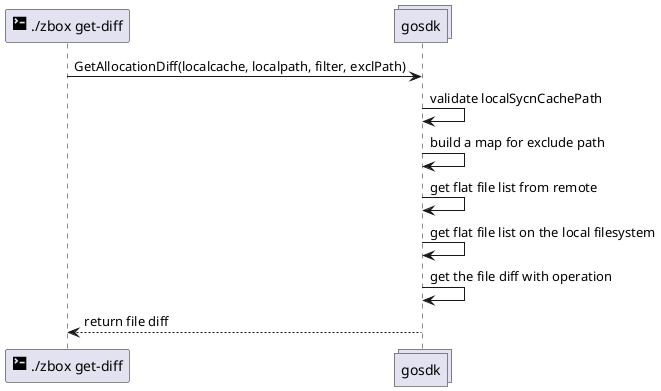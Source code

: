 @startuml
participant "<size:20><&terminal></size> ./zbox get-diff" as cli
collections gosdk

cli -> gosdk: GetAllocationDiff(localcache, localpath, filter, exclPath)

gosdk -> gosdk: validate localSycnCachePath
gosdk -> gosdk: build a map for exclude path
gosdk -> gosdk: get flat file list from remote
gosdk -> gosdk: get flat file list on the local filesystem
gosdk -> gosdk: get the file diff with operation
gosdk --> cli: return file diff
@enduml
